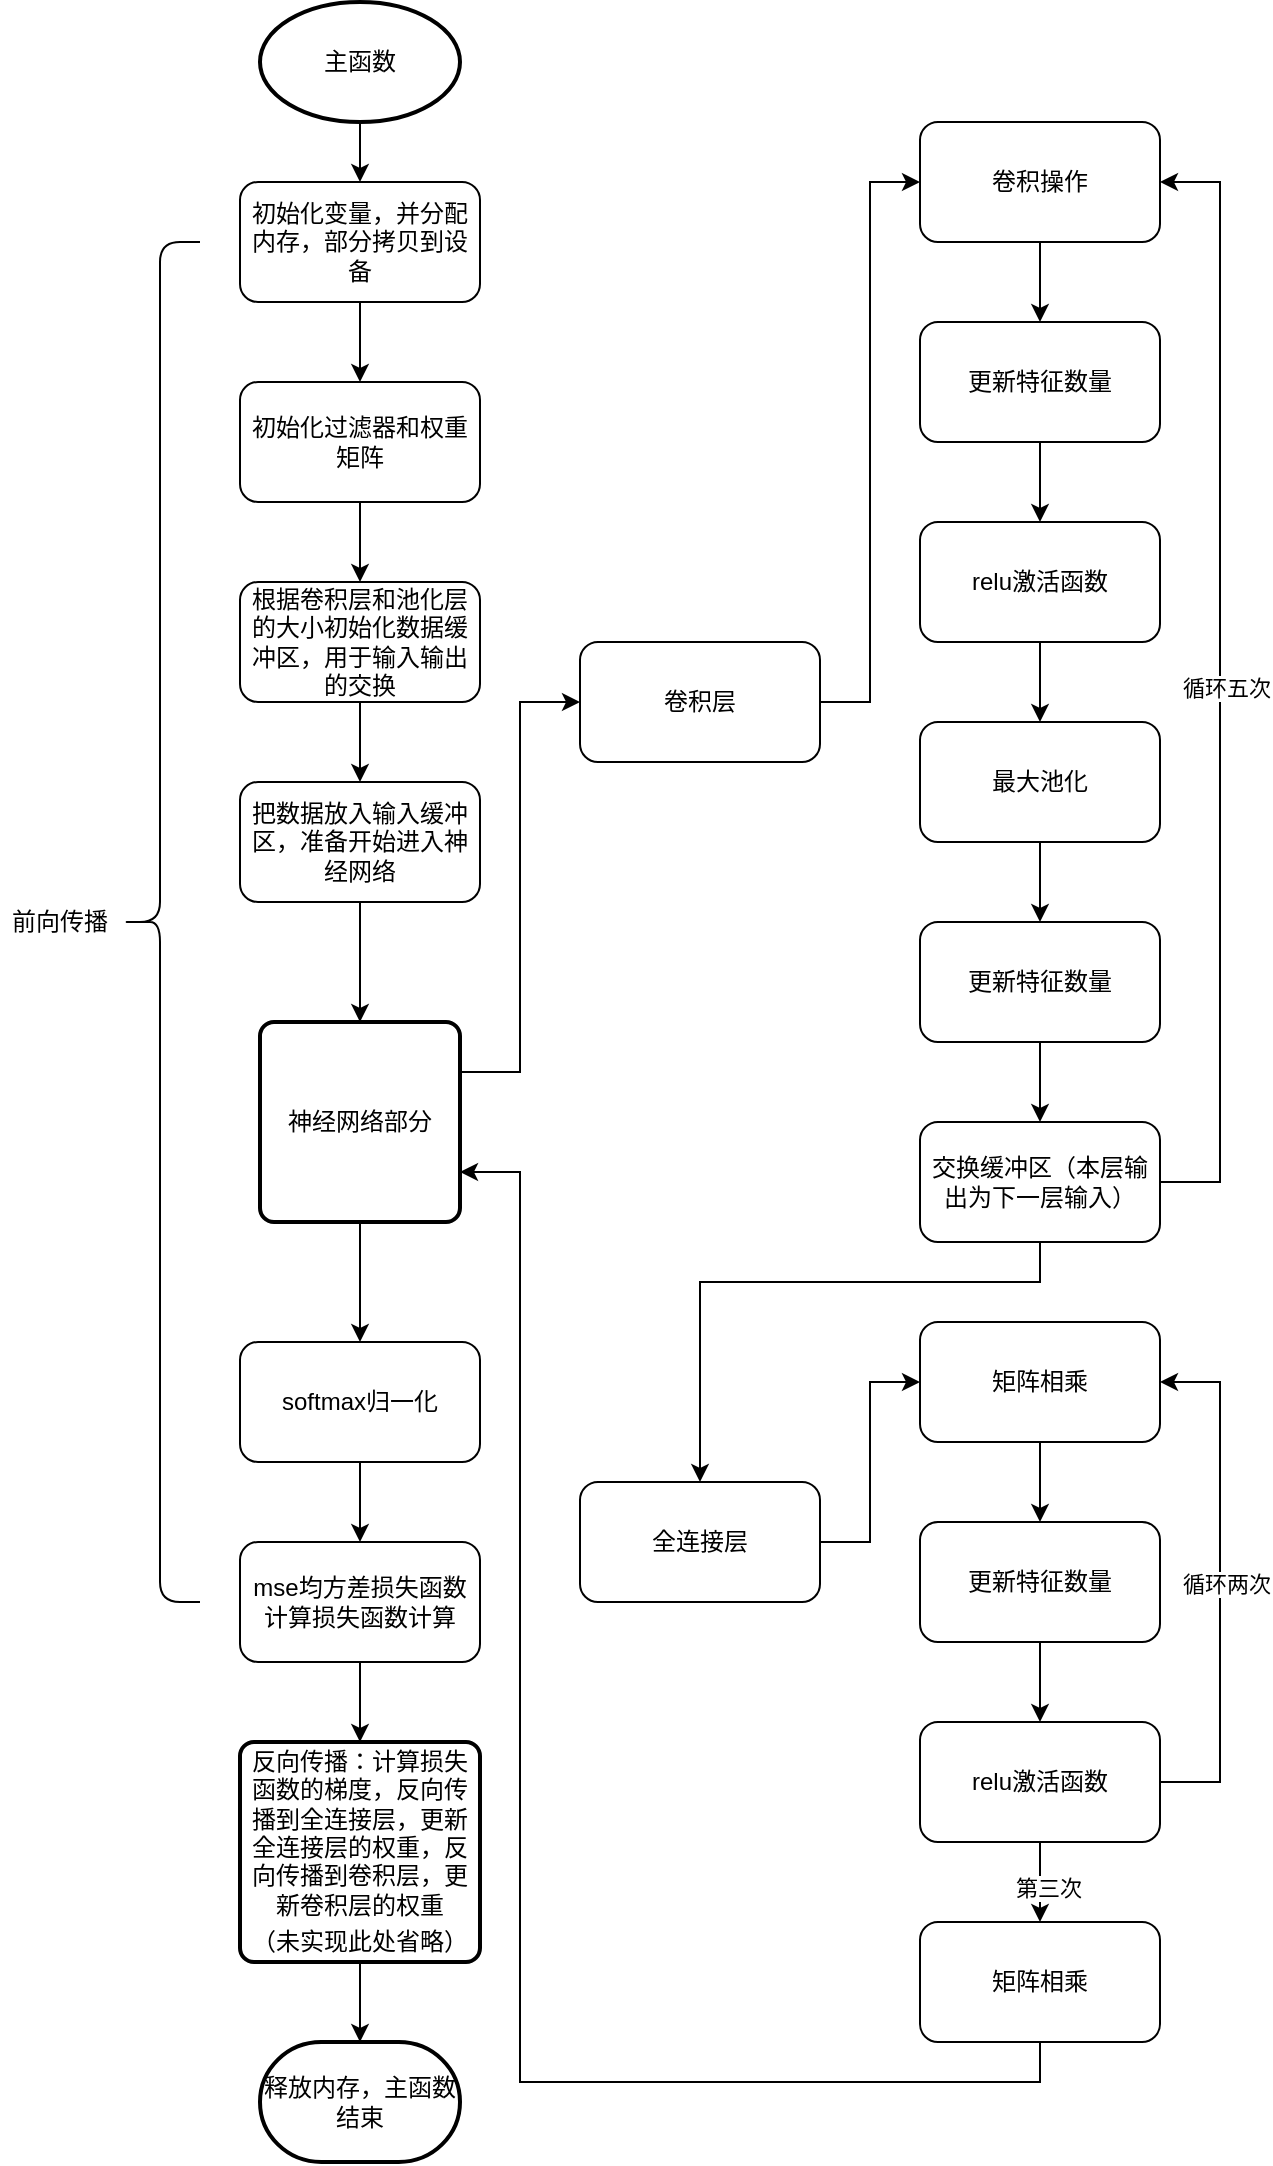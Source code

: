 <mxfile version="22.1.11" type="device">
  <diagram name="第 1 页" id="_pgrlo2LIYbqs2j-o7xm">
    <mxGraphModel dx="923" dy="741" grid="1" gridSize="10" guides="1" tooltips="1" connect="1" arrows="1" fold="1" page="1" pageScale="1" pageWidth="827" pageHeight="1169" math="0" shadow="0">
      <root>
        <mxCell id="0" />
        <mxCell id="1" parent="0" />
        <mxCell id="9G6HIuHMcny8-mrEuimp-46" style="edgeStyle=orthogonalEdgeStyle;rounded=0;orthogonalLoop=1;jettySize=auto;html=1;exitX=0.5;exitY=1;exitDx=0;exitDy=0;exitPerimeter=0;entryX=0.5;entryY=0;entryDx=0;entryDy=0;" edge="1" parent="1" source="9G6HIuHMcny8-mrEuimp-1" target="9G6HIuHMcny8-mrEuimp-5">
          <mxGeometry relative="1" as="geometry" />
        </mxCell>
        <mxCell id="9G6HIuHMcny8-mrEuimp-1" value="主函数" style="strokeWidth=2;html=1;shape=mxgraph.flowchart.start_1;whiteSpace=wrap;" vertex="1" parent="1">
          <mxGeometry x="200" y="60" width="100" height="60" as="geometry" />
        </mxCell>
        <mxCell id="9G6HIuHMcny8-mrEuimp-47" style="edgeStyle=orthogonalEdgeStyle;rounded=0;orthogonalLoop=1;jettySize=auto;html=1;exitX=0.5;exitY=1;exitDx=0;exitDy=0;entryX=0.5;entryY=0;entryDx=0;entryDy=0;" edge="1" parent="1" source="9G6HIuHMcny8-mrEuimp-5" target="9G6HIuHMcny8-mrEuimp-6">
          <mxGeometry relative="1" as="geometry" />
        </mxCell>
        <mxCell id="9G6HIuHMcny8-mrEuimp-5" value="初始化变量，并分配内存，部分拷贝到设备" style="rounded=1;whiteSpace=wrap;html=1;" vertex="1" parent="1">
          <mxGeometry x="190" y="150" width="120" height="60" as="geometry" />
        </mxCell>
        <mxCell id="9G6HIuHMcny8-mrEuimp-48" style="edgeStyle=orthogonalEdgeStyle;rounded=0;orthogonalLoop=1;jettySize=auto;html=1;exitX=0.5;exitY=1;exitDx=0;exitDy=0;entryX=0.5;entryY=0;entryDx=0;entryDy=0;" edge="1" parent="1" source="9G6HIuHMcny8-mrEuimp-6" target="9G6HIuHMcny8-mrEuimp-7">
          <mxGeometry relative="1" as="geometry" />
        </mxCell>
        <mxCell id="9G6HIuHMcny8-mrEuimp-6" value="初始化过滤器和权重矩阵" style="rounded=1;whiteSpace=wrap;html=1;" vertex="1" parent="1">
          <mxGeometry x="190" y="250" width="120" height="60" as="geometry" />
        </mxCell>
        <mxCell id="9G6HIuHMcny8-mrEuimp-49" style="edgeStyle=orthogonalEdgeStyle;rounded=0;orthogonalLoop=1;jettySize=auto;html=1;exitX=0.5;exitY=1;exitDx=0;exitDy=0;entryX=0.5;entryY=0;entryDx=0;entryDy=0;" edge="1" parent="1" source="9G6HIuHMcny8-mrEuimp-7" target="9G6HIuHMcny8-mrEuimp-8">
          <mxGeometry relative="1" as="geometry" />
        </mxCell>
        <mxCell id="9G6HIuHMcny8-mrEuimp-7" value="根据卷积层和池化层的大小初始化数据缓冲区，用于输入输出的交换" style="rounded=1;whiteSpace=wrap;html=1;" vertex="1" parent="1">
          <mxGeometry x="190" y="350" width="120" height="60" as="geometry" />
        </mxCell>
        <mxCell id="9G6HIuHMcny8-mrEuimp-50" style="edgeStyle=orthogonalEdgeStyle;rounded=0;orthogonalLoop=1;jettySize=auto;html=1;exitX=0.5;exitY=1;exitDx=0;exitDy=0;entryX=0.5;entryY=0;entryDx=0;entryDy=0;" edge="1" parent="1" source="9G6HIuHMcny8-mrEuimp-8" target="9G6HIuHMcny8-mrEuimp-9">
          <mxGeometry relative="1" as="geometry" />
        </mxCell>
        <mxCell id="9G6HIuHMcny8-mrEuimp-8" value="把数据放入输入缓冲区，准备开始进入神经网络" style="rounded=1;whiteSpace=wrap;html=1;" vertex="1" parent="1">
          <mxGeometry x="190" y="450" width="120" height="60" as="geometry" />
        </mxCell>
        <mxCell id="9G6HIuHMcny8-mrEuimp-18" style="edgeStyle=orthogonalEdgeStyle;rounded=0;orthogonalLoop=1;jettySize=auto;html=1;exitX=1;exitY=0.25;exitDx=0;exitDy=0;entryX=0;entryY=0.5;entryDx=0;entryDy=0;" edge="1" parent="1" source="9G6HIuHMcny8-mrEuimp-9" target="9G6HIuHMcny8-mrEuimp-10">
          <mxGeometry relative="1" as="geometry" />
        </mxCell>
        <mxCell id="9G6HIuHMcny8-mrEuimp-51" style="edgeStyle=orthogonalEdgeStyle;rounded=0;orthogonalLoop=1;jettySize=auto;html=1;exitX=0.5;exitY=1;exitDx=0;exitDy=0;entryX=0.5;entryY=0;entryDx=0;entryDy=0;" edge="1" parent="1" source="9G6HIuHMcny8-mrEuimp-9" target="9G6HIuHMcny8-mrEuimp-43">
          <mxGeometry relative="1" as="geometry" />
        </mxCell>
        <mxCell id="9G6HIuHMcny8-mrEuimp-9" value="神经网络部分" style="rounded=1;whiteSpace=wrap;html=1;absoluteArcSize=1;arcSize=14;strokeWidth=2;" vertex="1" parent="1">
          <mxGeometry x="200" y="570" width="100" height="100" as="geometry" />
        </mxCell>
        <mxCell id="9G6HIuHMcny8-mrEuimp-19" style="edgeStyle=orthogonalEdgeStyle;rounded=0;orthogonalLoop=1;jettySize=auto;html=1;exitX=1;exitY=0.5;exitDx=0;exitDy=0;entryX=0;entryY=0.5;entryDx=0;entryDy=0;" edge="1" parent="1" source="9G6HIuHMcny8-mrEuimp-10" target="9G6HIuHMcny8-mrEuimp-12">
          <mxGeometry relative="1" as="geometry" />
        </mxCell>
        <mxCell id="9G6HIuHMcny8-mrEuimp-10" value="卷积层" style="rounded=1;whiteSpace=wrap;html=1;" vertex="1" parent="1">
          <mxGeometry x="360" y="380" width="120" height="60" as="geometry" />
        </mxCell>
        <mxCell id="9G6HIuHMcny8-mrEuimp-34" style="edgeStyle=orthogonalEdgeStyle;rounded=0;orthogonalLoop=1;jettySize=auto;html=1;exitX=1;exitY=0.5;exitDx=0;exitDy=0;entryX=0;entryY=0.5;entryDx=0;entryDy=0;" edge="1" parent="1" source="9G6HIuHMcny8-mrEuimp-11" target="9G6HIuHMcny8-mrEuimp-31">
          <mxGeometry relative="1" as="geometry" />
        </mxCell>
        <mxCell id="9G6HIuHMcny8-mrEuimp-11" value="全连接层" style="rounded=1;whiteSpace=wrap;html=1;" vertex="1" parent="1">
          <mxGeometry x="360" y="800" width="120" height="60" as="geometry" />
        </mxCell>
        <mxCell id="9G6HIuHMcny8-mrEuimp-20" style="edgeStyle=orthogonalEdgeStyle;rounded=0;orthogonalLoop=1;jettySize=auto;html=1;exitX=0.5;exitY=1;exitDx=0;exitDy=0;entryX=0.5;entryY=0;entryDx=0;entryDy=0;" edge="1" parent="1" source="9G6HIuHMcny8-mrEuimp-12" target="9G6HIuHMcny8-mrEuimp-13">
          <mxGeometry relative="1" as="geometry" />
        </mxCell>
        <mxCell id="9G6HIuHMcny8-mrEuimp-12" value="卷积操作" style="rounded=1;whiteSpace=wrap;html=1;" vertex="1" parent="1">
          <mxGeometry x="530" y="120" width="120" height="60" as="geometry" />
        </mxCell>
        <mxCell id="9G6HIuHMcny8-mrEuimp-21" style="edgeStyle=orthogonalEdgeStyle;rounded=0;orthogonalLoop=1;jettySize=auto;html=1;exitX=0.5;exitY=1;exitDx=0;exitDy=0;entryX=0.5;entryY=0;entryDx=0;entryDy=0;" edge="1" parent="1" source="9G6HIuHMcny8-mrEuimp-13" target="9G6HIuHMcny8-mrEuimp-14">
          <mxGeometry relative="1" as="geometry" />
        </mxCell>
        <mxCell id="9G6HIuHMcny8-mrEuimp-13" value="更新特征数量" style="rounded=1;whiteSpace=wrap;html=1;" vertex="1" parent="1">
          <mxGeometry x="530" y="220" width="120" height="60" as="geometry" />
        </mxCell>
        <mxCell id="9G6HIuHMcny8-mrEuimp-22" style="edgeStyle=orthogonalEdgeStyle;rounded=0;orthogonalLoop=1;jettySize=auto;html=1;exitX=0.5;exitY=1;exitDx=0;exitDy=0;entryX=0.5;entryY=0;entryDx=0;entryDy=0;" edge="1" parent="1" source="9G6HIuHMcny8-mrEuimp-14" target="9G6HIuHMcny8-mrEuimp-15">
          <mxGeometry relative="1" as="geometry" />
        </mxCell>
        <mxCell id="9G6HIuHMcny8-mrEuimp-14" value="relu激活函数" style="rounded=1;whiteSpace=wrap;html=1;" vertex="1" parent="1">
          <mxGeometry x="530" y="320" width="120" height="60" as="geometry" />
        </mxCell>
        <mxCell id="9G6HIuHMcny8-mrEuimp-23" style="edgeStyle=orthogonalEdgeStyle;rounded=0;orthogonalLoop=1;jettySize=auto;html=1;exitX=0.5;exitY=1;exitDx=0;exitDy=0;entryX=0.5;entryY=0;entryDx=0;entryDy=0;" edge="1" parent="1" source="9G6HIuHMcny8-mrEuimp-15" target="9G6HIuHMcny8-mrEuimp-16">
          <mxGeometry relative="1" as="geometry" />
        </mxCell>
        <mxCell id="9G6HIuHMcny8-mrEuimp-15" value="最大池化" style="rounded=1;whiteSpace=wrap;html=1;" vertex="1" parent="1">
          <mxGeometry x="530" y="420" width="120" height="60" as="geometry" />
        </mxCell>
        <mxCell id="9G6HIuHMcny8-mrEuimp-24" style="edgeStyle=orthogonalEdgeStyle;rounded=0;orthogonalLoop=1;jettySize=auto;html=1;exitX=0.5;exitY=1;exitDx=0;exitDy=0;entryX=0.5;entryY=0;entryDx=0;entryDy=0;" edge="1" parent="1" source="9G6HIuHMcny8-mrEuimp-16" target="9G6HIuHMcny8-mrEuimp-17">
          <mxGeometry relative="1" as="geometry" />
        </mxCell>
        <mxCell id="9G6HIuHMcny8-mrEuimp-16" value="更新特征数量" style="rounded=1;whiteSpace=wrap;html=1;" vertex="1" parent="1">
          <mxGeometry x="530" y="520" width="120" height="60" as="geometry" />
        </mxCell>
        <mxCell id="9G6HIuHMcny8-mrEuimp-28" style="edgeStyle=orthogonalEdgeStyle;rounded=0;orthogonalLoop=1;jettySize=auto;html=1;exitX=1;exitY=0.5;exitDx=0;exitDy=0;entryX=1;entryY=0.5;entryDx=0;entryDy=0;" edge="1" parent="1" source="9G6HIuHMcny8-mrEuimp-17" target="9G6HIuHMcny8-mrEuimp-12">
          <mxGeometry relative="1" as="geometry">
            <Array as="points">
              <mxPoint x="680" y="650" />
              <mxPoint x="680" y="150" />
            </Array>
          </mxGeometry>
        </mxCell>
        <mxCell id="9G6HIuHMcny8-mrEuimp-29" value="循环五次" style="edgeLabel;html=1;align=center;verticalAlign=middle;resizable=0;points=[];" vertex="1" connectable="0" parent="9G6HIuHMcny8-mrEuimp-28">
          <mxGeometry x="-0.009" y="-3" relative="1" as="geometry">
            <mxPoint as="offset" />
          </mxGeometry>
        </mxCell>
        <mxCell id="9G6HIuHMcny8-mrEuimp-30" style="edgeStyle=orthogonalEdgeStyle;rounded=0;orthogonalLoop=1;jettySize=auto;html=1;exitX=0.5;exitY=1;exitDx=0;exitDy=0;entryX=0.5;entryY=0;entryDx=0;entryDy=0;" edge="1" parent="1" source="9G6HIuHMcny8-mrEuimp-17" target="9G6HIuHMcny8-mrEuimp-11">
          <mxGeometry relative="1" as="geometry">
            <Array as="points">
              <mxPoint x="590" y="700" />
              <mxPoint x="420" y="700" />
            </Array>
          </mxGeometry>
        </mxCell>
        <mxCell id="9G6HIuHMcny8-mrEuimp-17" value="交换缓冲区（本层输出为下一层输入）" style="rounded=1;whiteSpace=wrap;html=1;" vertex="1" parent="1">
          <mxGeometry x="530" y="620" width="120" height="60" as="geometry" />
        </mxCell>
        <mxCell id="9G6HIuHMcny8-mrEuimp-35" style="edgeStyle=orthogonalEdgeStyle;rounded=0;orthogonalLoop=1;jettySize=auto;html=1;exitX=0.5;exitY=1;exitDx=0;exitDy=0;entryX=0.5;entryY=0;entryDx=0;entryDy=0;" edge="1" parent="1" source="9G6HIuHMcny8-mrEuimp-31" target="9G6HIuHMcny8-mrEuimp-33">
          <mxGeometry relative="1" as="geometry" />
        </mxCell>
        <mxCell id="9G6HIuHMcny8-mrEuimp-31" value="矩阵相乘" style="rounded=1;whiteSpace=wrap;html=1;" vertex="1" parent="1">
          <mxGeometry x="530" y="720" width="120" height="60" as="geometry" />
        </mxCell>
        <mxCell id="9G6HIuHMcny8-mrEuimp-37" style="edgeStyle=orthogonalEdgeStyle;rounded=0;orthogonalLoop=1;jettySize=auto;html=1;exitX=1;exitY=0.5;exitDx=0;exitDy=0;entryX=1;entryY=0.5;entryDx=0;entryDy=0;" edge="1" parent="1" source="9G6HIuHMcny8-mrEuimp-32" target="9G6HIuHMcny8-mrEuimp-31">
          <mxGeometry relative="1" as="geometry">
            <Array as="points">
              <mxPoint x="680" y="950" />
              <mxPoint x="680" y="750" />
            </Array>
          </mxGeometry>
        </mxCell>
        <mxCell id="9G6HIuHMcny8-mrEuimp-38" value="循环两次" style="edgeLabel;html=1;align=center;verticalAlign=middle;resizable=0;points=[];" vertex="1" connectable="0" parent="9G6HIuHMcny8-mrEuimp-37">
          <mxGeometry x="-0.008" y="-3" relative="1" as="geometry">
            <mxPoint as="offset" />
          </mxGeometry>
        </mxCell>
        <mxCell id="9G6HIuHMcny8-mrEuimp-40" style="edgeStyle=orthogonalEdgeStyle;rounded=0;orthogonalLoop=1;jettySize=auto;html=1;exitX=0.5;exitY=1;exitDx=0;exitDy=0;entryX=0.5;entryY=0;entryDx=0;entryDy=0;" edge="1" parent="1" source="9G6HIuHMcny8-mrEuimp-32" target="9G6HIuHMcny8-mrEuimp-39">
          <mxGeometry relative="1" as="geometry" />
        </mxCell>
        <mxCell id="9G6HIuHMcny8-mrEuimp-41" value="第三次" style="edgeLabel;html=1;align=center;verticalAlign=middle;resizable=0;points=[];" vertex="1" connectable="0" parent="9G6HIuHMcny8-mrEuimp-40">
          <mxGeometry x="0.15" y="4" relative="1" as="geometry">
            <mxPoint as="offset" />
          </mxGeometry>
        </mxCell>
        <mxCell id="9G6HIuHMcny8-mrEuimp-32" value="relu激活函数" style="rounded=1;whiteSpace=wrap;html=1;" vertex="1" parent="1">
          <mxGeometry x="530" y="920" width="120" height="60" as="geometry" />
        </mxCell>
        <mxCell id="9G6HIuHMcny8-mrEuimp-36" style="edgeStyle=orthogonalEdgeStyle;rounded=0;orthogonalLoop=1;jettySize=auto;html=1;exitX=0.5;exitY=1;exitDx=0;exitDy=0;entryX=0.5;entryY=0;entryDx=0;entryDy=0;" edge="1" parent="1" source="9G6HIuHMcny8-mrEuimp-33" target="9G6HIuHMcny8-mrEuimp-32">
          <mxGeometry relative="1" as="geometry" />
        </mxCell>
        <mxCell id="9G6HIuHMcny8-mrEuimp-33" value="更新特征数量" style="rounded=1;whiteSpace=wrap;html=1;" vertex="1" parent="1">
          <mxGeometry x="530" y="820" width="120" height="60" as="geometry" />
        </mxCell>
        <mxCell id="9G6HIuHMcny8-mrEuimp-42" style="edgeStyle=orthogonalEdgeStyle;rounded=0;orthogonalLoop=1;jettySize=auto;html=1;exitX=0.5;exitY=1;exitDx=0;exitDy=0;entryX=1;entryY=0.75;entryDx=0;entryDy=0;" edge="1" parent="1" source="9G6HIuHMcny8-mrEuimp-39" target="9G6HIuHMcny8-mrEuimp-9">
          <mxGeometry relative="1" as="geometry">
            <Array as="points">
              <mxPoint x="590" y="1100" />
              <mxPoint x="330" y="1100" />
              <mxPoint x="330" y="645" />
            </Array>
          </mxGeometry>
        </mxCell>
        <mxCell id="9G6HIuHMcny8-mrEuimp-39" value="矩阵相乘" style="rounded=1;whiteSpace=wrap;html=1;" vertex="1" parent="1">
          <mxGeometry x="530" y="1020" width="120" height="60" as="geometry" />
        </mxCell>
        <mxCell id="9G6HIuHMcny8-mrEuimp-52" style="edgeStyle=orthogonalEdgeStyle;rounded=0;orthogonalLoop=1;jettySize=auto;html=1;exitX=0.5;exitY=1;exitDx=0;exitDy=0;entryX=0.5;entryY=0;entryDx=0;entryDy=0;" edge="1" parent="1" source="9G6HIuHMcny8-mrEuimp-43" target="9G6HIuHMcny8-mrEuimp-44">
          <mxGeometry relative="1" as="geometry" />
        </mxCell>
        <mxCell id="9G6HIuHMcny8-mrEuimp-43" value="softmax归一化" style="rounded=1;whiteSpace=wrap;html=1;" vertex="1" parent="1">
          <mxGeometry x="190" y="730" width="120" height="60" as="geometry" />
        </mxCell>
        <mxCell id="9G6HIuHMcny8-mrEuimp-57" style="edgeStyle=orthogonalEdgeStyle;rounded=0;orthogonalLoop=1;jettySize=auto;html=1;exitX=0.5;exitY=1;exitDx=0;exitDy=0;entryX=0.5;entryY=0;entryDx=0;entryDy=0;" edge="1" parent="1" source="9G6HIuHMcny8-mrEuimp-44" target="9G6HIuHMcny8-mrEuimp-56">
          <mxGeometry relative="1" as="geometry" />
        </mxCell>
        <mxCell id="9G6HIuHMcny8-mrEuimp-44" value="mse均方差损失函数计算损失函数计算" style="rounded=1;whiteSpace=wrap;html=1;" vertex="1" parent="1">
          <mxGeometry x="190" y="830" width="120" height="60" as="geometry" />
        </mxCell>
        <mxCell id="9G6HIuHMcny8-mrEuimp-45" value="" style="shape=curlyBracket;whiteSpace=wrap;html=1;rounded=1;labelPosition=left;verticalLabelPosition=middle;align=right;verticalAlign=middle;" vertex="1" parent="1">
          <mxGeometry x="130" y="180" width="40" height="680" as="geometry" />
        </mxCell>
        <mxCell id="9G6HIuHMcny8-mrEuimp-53" value="前向传播" style="text;html=1;strokeColor=none;fillColor=none;align=center;verticalAlign=middle;whiteSpace=wrap;rounded=0;" vertex="1" parent="1">
          <mxGeometry x="70" y="505" width="60" height="30" as="geometry" />
        </mxCell>
        <mxCell id="9G6HIuHMcny8-mrEuimp-56" value="反向传播：计算损失函数的梯度，反向传播到全连接层，更新全连接层的权重，反向传播到卷积层，更新卷积层的权重&lt;br&gt;（未实现此处省略）&lt;span style=&quot;color: rgb(0, 0, 0); font-size: medium; text-align: start;&quot;&gt;&lt;/span&gt;" style="rounded=1;whiteSpace=wrap;html=1;absoluteArcSize=1;arcSize=14;strokeWidth=2;" vertex="1" parent="1">
          <mxGeometry x="190" y="930" width="120" height="110" as="geometry" />
        </mxCell>
        <mxCell id="9G6HIuHMcny8-mrEuimp-58" value="释放内存，主函数结束" style="strokeWidth=2;html=1;shape=mxgraph.flowchart.terminator;whiteSpace=wrap;" vertex="1" parent="1">
          <mxGeometry x="200" y="1080" width="100" height="60" as="geometry" />
        </mxCell>
        <mxCell id="9G6HIuHMcny8-mrEuimp-59" style="edgeStyle=orthogonalEdgeStyle;rounded=0;orthogonalLoop=1;jettySize=auto;html=1;exitX=0.5;exitY=1;exitDx=0;exitDy=0;entryX=0.5;entryY=0;entryDx=0;entryDy=0;entryPerimeter=0;" edge="1" parent="1" source="9G6HIuHMcny8-mrEuimp-56" target="9G6HIuHMcny8-mrEuimp-58">
          <mxGeometry relative="1" as="geometry" />
        </mxCell>
      </root>
    </mxGraphModel>
  </diagram>
</mxfile>
